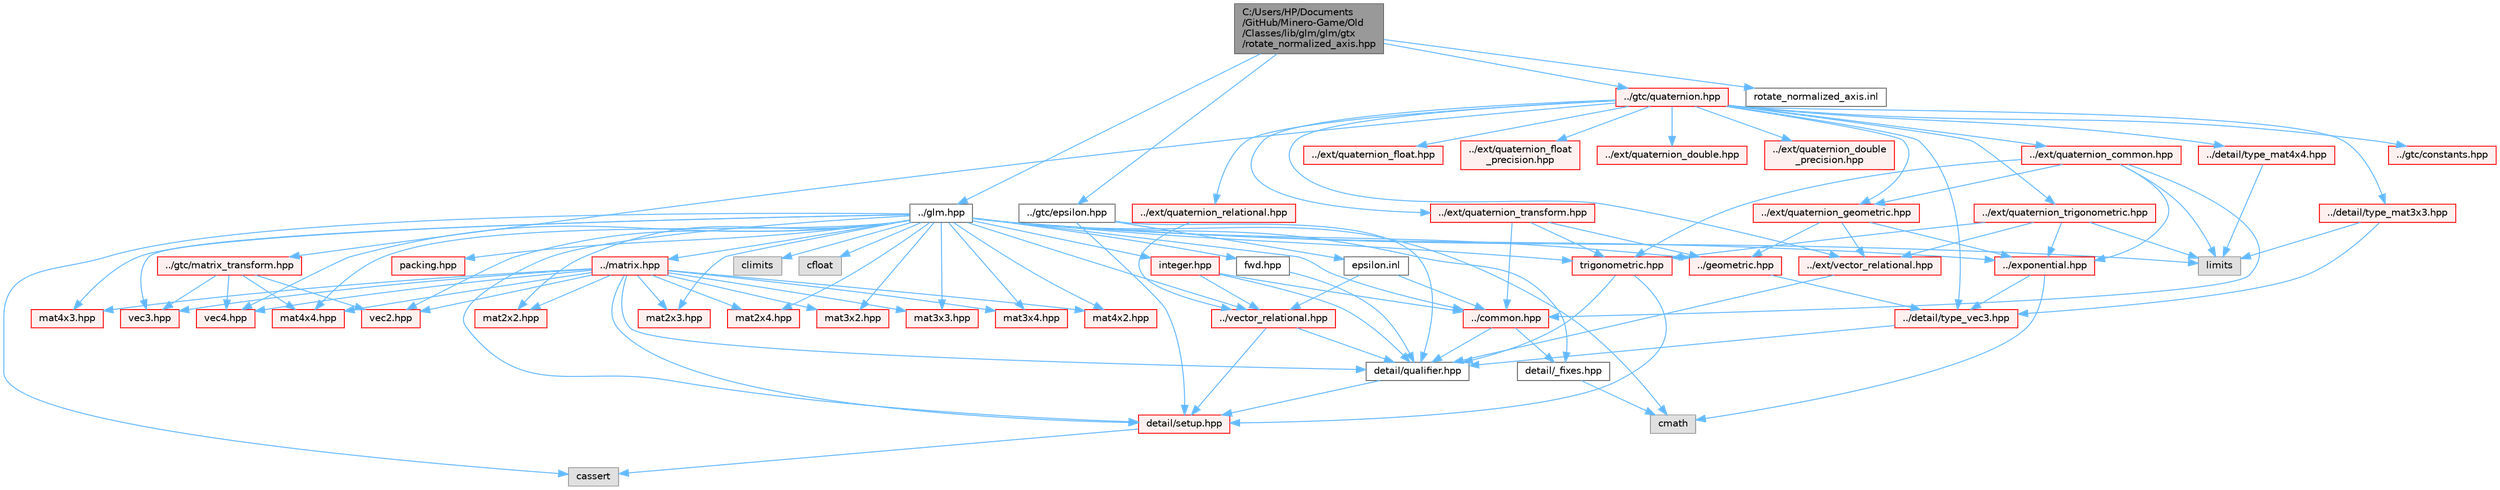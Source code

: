 digraph "C:/Users/HP/Documents/GitHub/Minero-Game/Old/Classes/lib/glm/glm/gtx/rotate_normalized_axis.hpp"
{
 // LATEX_PDF_SIZE
  bgcolor="transparent";
  edge [fontname=Helvetica,fontsize=10,labelfontname=Helvetica,labelfontsize=10];
  node [fontname=Helvetica,fontsize=10,shape=box,height=0.2,width=0.4];
  Node1 [id="Node000001",label="C:/Users/HP/Documents\l/GitHub/Minero-Game/Old\l/Classes/lib/glm/glm/gtx\l/rotate_normalized_axis.hpp",height=0.2,width=0.4,color="gray40", fillcolor="grey60", style="filled", fontcolor="black",tooltip=" "];
  Node1 -> Node2 [id="edge1_Node000001_Node000002",color="steelblue1",style="solid",tooltip=" "];
  Node2 [id="Node000002",label="../glm.hpp",height=0.2,width=0.4,color="grey40", fillcolor="white", style="filled",URL="$_old_2_classes_2lib_2glm_2glm_2glm_8hpp.html",tooltip=" "];
  Node2 -> Node3 [id="edge2_Node000002_Node000003",color="steelblue1",style="solid",tooltip=" "];
  Node3 [id="Node000003",label="detail/_fixes.hpp",height=0.2,width=0.4,color="grey40", fillcolor="white", style="filled",URL="$_old_2_classes_2lib_2glm_2glm_2detail_2__fixes_8hpp.html",tooltip=" "];
  Node3 -> Node4 [id="edge3_Node000003_Node000004",color="steelblue1",style="solid",tooltip=" "];
  Node4 [id="Node000004",label="cmath",height=0.2,width=0.4,color="grey60", fillcolor="#E0E0E0", style="filled",tooltip=" "];
  Node2 -> Node5 [id="edge4_Node000002_Node000005",color="steelblue1",style="solid",tooltip=" "];
  Node5 [id="Node000005",label="detail/setup.hpp",height=0.2,width=0.4,color="red", fillcolor="#FFF0F0", style="filled",URL="$_old_2_classes_2lib_2glm_2glm_2detail_2setup_8hpp.html",tooltip=" "];
  Node5 -> Node6 [id="edge5_Node000005_Node000006",color="steelblue1",style="solid",tooltip=" "];
  Node6 [id="Node000006",label="cassert",height=0.2,width=0.4,color="grey60", fillcolor="#E0E0E0", style="filled",tooltip=" "];
  Node2 -> Node4 [id="edge6_Node000002_Node000004",color="steelblue1",style="solid",tooltip=" "];
  Node2 -> Node9 [id="edge7_Node000002_Node000009",color="steelblue1",style="solid",tooltip=" "];
  Node9 [id="Node000009",label="climits",height=0.2,width=0.4,color="grey60", fillcolor="#E0E0E0", style="filled",tooltip=" "];
  Node2 -> Node10 [id="edge8_Node000002_Node000010",color="steelblue1",style="solid",tooltip=" "];
  Node10 [id="Node000010",label="cfloat",height=0.2,width=0.4,color="grey60", fillcolor="#E0E0E0", style="filled",tooltip=" "];
  Node2 -> Node11 [id="edge9_Node000002_Node000011",color="steelblue1",style="solid",tooltip=" "];
  Node11 [id="Node000011",label="limits",height=0.2,width=0.4,color="grey60", fillcolor="#E0E0E0", style="filled",tooltip=" "];
  Node2 -> Node6 [id="edge10_Node000002_Node000006",color="steelblue1",style="solid",tooltip=" "];
  Node2 -> Node12 [id="edge11_Node000002_Node000012",color="steelblue1",style="solid",tooltip=" "];
  Node12 [id="Node000012",label="fwd.hpp",height=0.2,width=0.4,color="grey40", fillcolor="white", style="filled",URL="$_old_2_classes_2lib_2glm_2glm_2fwd_8hpp.html",tooltip=" "];
  Node12 -> Node13 [id="edge12_Node000012_Node000013",color="steelblue1",style="solid",tooltip=" "];
  Node13 [id="Node000013",label="detail/qualifier.hpp",height=0.2,width=0.4,color="grey40", fillcolor="white", style="filled",URL="$_old_2_classes_2lib_2glm_2glm_2detail_2qualifier_8hpp.html",tooltip=" "];
  Node13 -> Node5 [id="edge13_Node000013_Node000005",color="steelblue1",style="solid",tooltip=" "];
  Node2 -> Node14 [id="edge14_Node000002_Node000014",color="steelblue1",style="solid",tooltip=" "];
  Node14 [id="Node000014",label="vec2.hpp",height=0.2,width=0.4,color="red", fillcolor="#FFF0F0", style="filled",URL="$_old_2_classes_2lib_2glm_2glm_2vec2_8hpp.html",tooltip=" "];
  Node2 -> Node30 [id="edge15_Node000002_Node000030",color="steelblue1",style="solid",tooltip=" "];
  Node30 [id="Node000030",label="vec3.hpp",height=0.2,width=0.4,color="red", fillcolor="#FFF0F0", style="filled",URL="$_old_2_classes_2lib_2glm_2glm_2vec3_8hpp.html",tooltip=" "];
  Node2 -> Node43 [id="edge16_Node000002_Node000043",color="steelblue1",style="solid",tooltip=" "];
  Node43 [id="Node000043",label="vec4.hpp",height=0.2,width=0.4,color="red", fillcolor="#FFF0F0", style="filled",URL="$_old_2_classes_2lib_2glm_2glm_2vec4_8hpp.html",tooltip=" "];
  Node2 -> Node56 [id="edge17_Node000002_Node000056",color="steelblue1",style="solid",tooltip=" "];
  Node56 [id="Node000056",label="mat2x2.hpp",height=0.2,width=0.4,color="red", fillcolor="#FFF0F0", style="filled",URL="$_old_2_classes_2lib_2glm_2glm_2mat2x2_8hpp.html",tooltip=" "];
  Node2 -> Node61 [id="edge18_Node000002_Node000061",color="steelblue1",style="solid",tooltip=" "];
  Node61 [id="Node000061",label="mat2x3.hpp",height=0.2,width=0.4,color="red", fillcolor="#FFF0F0", style="filled",URL="$_old_2_classes_2lib_2glm_2glm_2mat2x3_8hpp.html",tooltip=" "];
  Node2 -> Node68 [id="edge19_Node000002_Node000068",color="steelblue1",style="solid",tooltip=" "];
  Node68 [id="Node000068",label="mat2x4.hpp",height=0.2,width=0.4,color="red", fillcolor="#FFF0F0", style="filled",URL="$_old_2_classes_2lib_2glm_2glm_2mat2x4_8hpp.html",tooltip=" "];
  Node2 -> Node75 [id="edge20_Node000002_Node000075",color="steelblue1",style="solid",tooltip=" "];
  Node75 [id="Node000075",label="mat3x2.hpp",height=0.2,width=0.4,color="red", fillcolor="#FFF0F0", style="filled",URL="$_old_2_classes_2lib_2glm_2glm_2mat3x2_8hpp.html",tooltip=" "];
  Node2 -> Node82 [id="edge21_Node000002_Node000082",color="steelblue1",style="solid",tooltip=" "];
  Node82 [id="Node000082",label="mat3x3.hpp",height=0.2,width=0.4,color="red", fillcolor="#FFF0F0", style="filled",URL="$_old_2_classes_2lib_2glm_2glm_2mat3x3_8hpp.html",tooltip=" "];
  Node2 -> Node89 [id="edge22_Node000002_Node000089",color="steelblue1",style="solid",tooltip=" "];
  Node89 [id="Node000089",label="mat3x4.hpp",height=0.2,width=0.4,color="red", fillcolor="#FFF0F0", style="filled",URL="$_old_2_classes_2lib_2glm_2glm_2mat3x4_8hpp.html",tooltip=" "];
  Node2 -> Node96 [id="edge23_Node000002_Node000096",color="steelblue1",style="solid",tooltip=" "];
  Node96 [id="Node000096",label="mat4x2.hpp",height=0.2,width=0.4,color="red", fillcolor="#FFF0F0", style="filled",URL="$_old_2_classes_2lib_2glm_2glm_2mat4x2_8hpp.html",tooltip=" "];
  Node2 -> Node103 [id="edge24_Node000002_Node000103",color="steelblue1",style="solid",tooltip=" "];
  Node103 [id="Node000103",label="mat4x3.hpp",height=0.2,width=0.4,color="red", fillcolor="#FFF0F0", style="filled",URL="$_old_2_classes_2lib_2glm_2glm_2mat4x3_8hpp.html",tooltip=" "];
  Node2 -> Node110 [id="edge25_Node000002_Node000110",color="steelblue1",style="solid",tooltip=" "];
  Node110 [id="Node000110",label="mat4x4.hpp",height=0.2,width=0.4,color="red", fillcolor="#FFF0F0", style="filled",URL="$_old_2_classes_2lib_2glm_2glm_2mat4x4_8hpp.html",tooltip=" "];
  Node2 -> Node134 [id="edge26_Node000002_Node000134",color="steelblue1",style="solid",tooltip=" "];
  Node134 [id="Node000134",label="trigonometric.hpp",height=0.2,width=0.4,color="red", fillcolor="#FFF0F0", style="filled",URL="$_old_2_classes_2lib_2glm_2glm_2trigonometric_8hpp.html",tooltip=" "];
  Node134 -> Node5 [id="edge27_Node000134_Node000005",color="steelblue1",style="solid",tooltip=" "];
  Node134 -> Node13 [id="edge28_Node000134_Node000013",color="steelblue1",style="solid",tooltip=" "];
  Node2 -> Node120 [id="edge29_Node000002_Node000120",color="steelblue1",style="solid",tooltip=" "];
  Node120 [id="Node000120",label="../exponential.hpp",height=0.2,width=0.4,color="red", fillcolor="#FFF0F0", style="filled",URL="$_old_2_classes_2lib_2glm_2glm_2exponential_8hpp.html",tooltip=" "];
  Node120 -> Node32 [id="edge30_Node000120_Node000032",color="steelblue1",style="solid",tooltip=" "];
  Node32 [id="Node000032",label="../detail/type_vec3.hpp",height=0.2,width=0.4,color="red", fillcolor="#FFF0F0", style="filled",URL="$_old_2_classes_2lib_2glm_2glm_2detail_2type__vec3_8hpp.html",tooltip=" "];
  Node32 -> Node13 [id="edge31_Node000032_Node000013",color="steelblue1",style="solid",tooltip=" "];
  Node120 -> Node4 [id="edge32_Node000120_Node000004",color="steelblue1",style="solid",tooltip=" "];
  Node2 -> Node128 [id="edge33_Node000002_Node000128",color="steelblue1",style="solid",tooltip=" "];
  Node128 [id="Node000128",label="../common.hpp",height=0.2,width=0.4,color="red", fillcolor="#FFF0F0", style="filled",URL="$_old_2_classes_2lib_2glm_2glm_2common_8hpp.html",tooltip=" "];
  Node128 -> Node13 [id="edge34_Node000128_Node000013",color="steelblue1",style="solid",tooltip=" "];
  Node128 -> Node3 [id="edge35_Node000128_Node000003",color="steelblue1",style="solid",tooltip=" "];
  Node2 -> Node137 [id="edge36_Node000002_Node000137",color="steelblue1",style="solid",tooltip=" "];
  Node137 [id="Node000137",label="packing.hpp",height=0.2,width=0.4,color="red", fillcolor="#FFF0F0", style="filled",URL="$_old_2_classes_2lib_2glm_2glm_2packing_8hpp.html",tooltip=" "];
  Node2 -> Node118 [id="edge37_Node000002_Node000118",color="steelblue1",style="solid",tooltip=" "];
  Node118 [id="Node000118",label="../geometric.hpp",height=0.2,width=0.4,color="red", fillcolor="#FFF0F0", style="filled",URL="$_old_2_classes_2lib_2glm_2glm_2geometric_8hpp.html",tooltip=" "];
  Node118 -> Node32 [id="edge38_Node000118_Node000032",color="steelblue1",style="solid",tooltip=" "];
  Node2 -> Node60 [id="edge39_Node000002_Node000060",color="steelblue1",style="solid",tooltip=" "];
  Node60 [id="Node000060",label="../matrix.hpp",height=0.2,width=0.4,color="red", fillcolor="#FFF0F0", style="filled",URL="$_old_2_classes_2lib_2glm_2glm_2matrix_8hpp.html",tooltip=" "];
  Node60 -> Node13 [id="edge40_Node000060_Node000013",color="steelblue1",style="solid",tooltip=" "];
  Node60 -> Node5 [id="edge41_Node000060_Node000005",color="steelblue1",style="solid",tooltip=" "];
  Node60 -> Node14 [id="edge42_Node000060_Node000014",color="steelblue1",style="solid",tooltip=" "];
  Node60 -> Node30 [id="edge43_Node000060_Node000030",color="steelblue1",style="solid",tooltip=" "];
  Node60 -> Node43 [id="edge44_Node000060_Node000043",color="steelblue1",style="solid",tooltip=" "];
  Node60 -> Node56 [id="edge45_Node000060_Node000056",color="steelblue1",style="solid",tooltip=" "];
  Node60 -> Node61 [id="edge46_Node000060_Node000061",color="steelblue1",style="solid",tooltip=" "];
  Node60 -> Node68 [id="edge47_Node000060_Node000068",color="steelblue1",style="solid",tooltip=" "];
  Node60 -> Node75 [id="edge48_Node000060_Node000075",color="steelblue1",style="solid",tooltip=" "];
  Node60 -> Node82 [id="edge49_Node000060_Node000082",color="steelblue1",style="solid",tooltip=" "];
  Node60 -> Node89 [id="edge50_Node000060_Node000089",color="steelblue1",style="solid",tooltip=" "];
  Node60 -> Node96 [id="edge51_Node000060_Node000096",color="steelblue1",style="solid",tooltip=" "];
  Node60 -> Node103 [id="edge52_Node000060_Node000103",color="steelblue1",style="solid",tooltip=" "];
  Node60 -> Node110 [id="edge53_Node000060_Node000110",color="steelblue1",style="solid",tooltip=" "];
  Node2 -> Node124 [id="edge54_Node000002_Node000124",color="steelblue1",style="solid",tooltip=" "];
  Node124 [id="Node000124",label="../vector_relational.hpp",height=0.2,width=0.4,color="red", fillcolor="#FFF0F0", style="filled",URL="$_old_2_classes_2lib_2glm_2glm_2vector__relational_8hpp.html",tooltip=" "];
  Node124 -> Node13 [id="edge55_Node000124_Node000013",color="steelblue1",style="solid",tooltip=" "];
  Node124 -> Node5 [id="edge56_Node000124_Node000005",color="steelblue1",style="solid",tooltip=" "];
  Node2 -> Node141 [id="edge57_Node000002_Node000141",color="steelblue1",style="solid",tooltip=" "];
  Node141 [id="Node000141",label="integer.hpp",height=0.2,width=0.4,color="red", fillcolor="#FFF0F0", style="filled",URL="$_old_2_classes_2lib_2glm_2glm_2integer_8hpp.html",tooltip=" "];
  Node141 -> Node13 [id="edge58_Node000141_Node000013",color="steelblue1",style="solid",tooltip=" "];
  Node141 -> Node128 [id="edge59_Node000141_Node000128",color="steelblue1",style="solid",tooltip=" "];
  Node141 -> Node124 [id="edge60_Node000141_Node000124",color="steelblue1",style="solid",tooltip=" "];
  Node1 -> Node145 [id="edge61_Node000001_Node000145",color="steelblue1",style="solid",tooltip=" "];
  Node145 [id="Node000145",label="../gtc/epsilon.hpp",height=0.2,width=0.4,color="grey40", fillcolor="white", style="filled",URL="$_old_2_classes_2lib_2glm_2glm_2gtc_2epsilon_8hpp.html",tooltip=" "];
  Node145 -> Node5 [id="edge62_Node000145_Node000005",color="steelblue1",style="solid",tooltip=" "];
  Node145 -> Node13 [id="edge63_Node000145_Node000013",color="steelblue1",style="solid",tooltip=" "];
  Node145 -> Node146 [id="edge64_Node000145_Node000146",color="steelblue1",style="solid",tooltip=" "];
  Node146 [id="Node000146",label="epsilon.inl",height=0.2,width=0.4,color="grey40", fillcolor="white", style="filled",URL="$_old_2_classes_2lib_2glm_2glm_2gtc_2epsilon_8inl.html",tooltip=" "];
  Node146 -> Node124 [id="edge65_Node000146_Node000124",color="steelblue1",style="solid",tooltip=" "];
  Node146 -> Node128 [id="edge66_Node000146_Node000128",color="steelblue1",style="solid",tooltip=" "];
  Node1 -> Node147 [id="edge67_Node000001_Node000147",color="steelblue1",style="solid",tooltip=" "];
  Node147 [id="Node000147",label="../gtc/quaternion.hpp",height=0.2,width=0.4,color="red", fillcolor="#FFF0F0", style="filled",URL="$_old_2_classes_2lib_2glm_2glm_2gtc_2quaternion_8hpp.html",tooltip=" "];
  Node147 -> Node148 [id="edge68_Node000147_Node000148",color="steelblue1",style="solid",tooltip=" "];
  Node148 [id="Node000148",label="../gtc/constants.hpp",height=0.2,width=0.4,color="red", fillcolor="#FFF0F0", style="filled",URL="$_old_2_classes_2lib_2glm_2glm_2gtc_2constants_8hpp.html",tooltip=" "];
  Node147 -> Node152 [id="edge69_Node000147_Node000152",color="steelblue1",style="solid",tooltip=" "];
  Node152 [id="Node000152",label="../gtc/matrix_transform.hpp",height=0.2,width=0.4,color="red", fillcolor="#FFF0F0", style="filled",URL="$_old_2_classes_2lib_2glm_2glm_2gtc_2matrix__transform_8hpp.html",tooltip=" "];
  Node152 -> Node110 [id="edge70_Node000152_Node000110",color="steelblue1",style="solid",tooltip=" "];
  Node152 -> Node14 [id="edge71_Node000152_Node000014",color="steelblue1",style="solid",tooltip=" "];
  Node152 -> Node30 [id="edge72_Node000152_Node000030",color="steelblue1",style="solid",tooltip=" "];
  Node152 -> Node43 [id="edge73_Node000152_Node000043",color="steelblue1",style="solid",tooltip=" "];
  Node147 -> Node160 [id="edge74_Node000147_Node000160",color="steelblue1",style="solid",tooltip=" "];
  Node160 [id="Node000160",label="../ext/vector_relational.hpp",height=0.2,width=0.4,color="red", fillcolor="#FFF0F0", style="filled",URL="$_old_2_classes_2lib_2glm_2glm_2ext_2vector__relational_8hpp.html",tooltip=" "];
  Node160 -> Node13 [id="edge75_Node000160_Node000013",color="steelblue1",style="solid",tooltip=" "];
  Node147 -> Node163 [id="edge76_Node000147_Node000163",color="steelblue1",style="solid",tooltip=" "];
  Node163 [id="Node000163",label="../ext/quaternion_common.hpp",height=0.2,width=0.4,color="red", fillcolor="#FFF0F0", style="filled",URL="$_old_2_classes_2lib_2glm_2glm_2ext_2quaternion__common_8hpp.html",tooltip=" "];
  Node163 -> Node164 [id="edge77_Node000163_Node000164",color="steelblue1",style="solid",tooltip=" "];
  Node164 [id="Node000164",label="../ext/quaternion_geometric.hpp",height=0.2,width=0.4,color="red", fillcolor="#FFF0F0", style="filled",URL="$_old_2_classes_2lib_2glm_2glm_2ext_2quaternion__geometric_8hpp.html",tooltip=" "];
  Node164 -> Node118 [id="edge78_Node000164_Node000118",color="steelblue1",style="solid",tooltip=" "];
  Node164 -> Node120 [id="edge79_Node000164_Node000120",color="steelblue1",style="solid",tooltip=" "];
  Node164 -> Node160 [id="edge80_Node000164_Node000160",color="steelblue1",style="solid",tooltip=" "];
  Node163 -> Node128 [id="edge81_Node000163_Node000128",color="steelblue1",style="solid",tooltip=" "];
  Node163 -> Node134 [id="edge82_Node000163_Node000134",color="steelblue1",style="solid",tooltip=" "];
  Node163 -> Node120 [id="edge83_Node000163_Node000120",color="steelblue1",style="solid",tooltip=" "];
  Node163 -> Node11 [id="edge84_Node000163_Node000011",color="steelblue1",style="solid",tooltip=" "];
  Node147 -> Node168 [id="edge85_Node000147_Node000168",color="steelblue1",style="solid",tooltip=" "];
  Node168 [id="Node000168",label="../ext/quaternion_float.hpp",height=0.2,width=0.4,color="red", fillcolor="#FFF0F0", style="filled",URL="$_old_2_classes_2lib_2glm_2glm_2ext_2quaternion__float_8hpp.html",tooltip=" "];
  Node147 -> Node173 [id="edge86_Node000147_Node000173",color="steelblue1",style="solid",tooltip=" "];
  Node173 [id="Node000173",label="../ext/quaternion_float\l_precision.hpp",height=0.2,width=0.4,color="red", fillcolor="#FFF0F0", style="filled",URL="$_old_2_classes_2lib_2glm_2glm_2ext_2quaternion__float__precision_8hpp.html",tooltip=" "];
  Node147 -> Node174 [id="edge87_Node000147_Node000174",color="steelblue1",style="solid",tooltip=" "];
  Node174 [id="Node000174",label="../ext/quaternion_double.hpp",height=0.2,width=0.4,color="red", fillcolor="#FFF0F0", style="filled",URL="$_old_2_classes_2lib_2glm_2glm_2ext_2quaternion__double_8hpp.html",tooltip=" "];
  Node147 -> Node175 [id="edge88_Node000147_Node000175",color="steelblue1",style="solid",tooltip=" "];
  Node175 [id="Node000175",label="../ext/quaternion_double\l_precision.hpp",height=0.2,width=0.4,color="red", fillcolor="#FFF0F0", style="filled",URL="$_old_2_classes_2lib_2glm_2glm_2ext_2quaternion__double__precision_8hpp.html",tooltip=" "];
  Node147 -> Node170 [id="edge89_Node000147_Node000170",color="steelblue1",style="solid",tooltip=" "];
  Node170 [id="Node000170",label="../ext/quaternion_relational.hpp",height=0.2,width=0.4,color="red", fillcolor="#FFF0F0", style="filled",URL="$_old_2_classes_2lib_2glm_2glm_2ext_2quaternion__relational_8hpp.html",tooltip=" "];
  Node170 -> Node124 [id="edge90_Node000170_Node000124",color="steelblue1",style="solid",tooltip=" "];
  Node147 -> Node164 [id="edge91_Node000147_Node000164",color="steelblue1",style="solid",tooltip=" "];
  Node147 -> Node176 [id="edge92_Node000147_Node000176",color="steelblue1",style="solid",tooltip=" "];
  Node176 [id="Node000176",label="../ext/quaternion_trigonometric.hpp",height=0.2,width=0.4,color="red", fillcolor="#FFF0F0", style="filled",URL="$_old_2_classes_2lib_2glm_2glm_2ext_2quaternion__trigonometric_8hpp.html",tooltip=" "];
  Node176 -> Node134 [id="edge93_Node000176_Node000134",color="steelblue1",style="solid",tooltip=" "];
  Node176 -> Node120 [id="edge94_Node000176_Node000120",color="steelblue1",style="solid",tooltip=" "];
  Node176 -> Node160 [id="edge95_Node000176_Node000160",color="steelblue1",style="solid",tooltip=" "];
  Node176 -> Node11 [id="edge96_Node000176_Node000011",color="steelblue1",style="solid",tooltip=" "];
  Node147 -> Node178 [id="edge97_Node000147_Node000178",color="steelblue1",style="solid",tooltip=" "];
  Node178 [id="Node000178",label="../ext/quaternion_transform.hpp",height=0.2,width=0.4,color="red", fillcolor="#FFF0F0", style="filled",URL="$_old_2_classes_2lib_2glm_2glm_2ext_2quaternion__transform_8hpp.html",tooltip=" "];
  Node178 -> Node128 [id="edge98_Node000178_Node000128",color="steelblue1",style="solid",tooltip=" "];
  Node178 -> Node134 [id="edge99_Node000178_Node000134",color="steelblue1",style="solid",tooltip=" "];
  Node178 -> Node118 [id="edge100_Node000178_Node000118",color="steelblue1",style="solid",tooltip=" "];
  Node147 -> Node84 [id="edge101_Node000147_Node000084",color="steelblue1",style="solid",tooltip=" "];
  Node84 [id="Node000084",label="../detail/type_mat3x3.hpp",height=0.2,width=0.4,color="red", fillcolor="#FFF0F0", style="filled",URL="$_old_2_classes_2lib_2glm_2glm_2detail_2type__mat3x3_8hpp.html",tooltip=" "];
  Node84 -> Node32 [id="edge102_Node000084_Node000032",color="steelblue1",style="solid",tooltip=" "];
  Node84 -> Node11 [id="edge103_Node000084_Node000011",color="steelblue1",style="solid",tooltip=" "];
  Node147 -> Node112 [id="edge104_Node000147_Node000112",color="steelblue1",style="solid",tooltip=" "];
  Node112 [id="Node000112",label="../detail/type_mat4x4.hpp",height=0.2,width=0.4,color="red", fillcolor="#FFF0F0", style="filled",URL="$_old_2_classes_2lib_2glm_2glm_2detail_2type__mat4x4_8hpp.html",tooltip=" "];
  Node112 -> Node11 [id="edge105_Node000112_Node000011",color="steelblue1",style="solid",tooltip=" "];
  Node147 -> Node32 [id="edge106_Node000147_Node000032",color="steelblue1",style="solid",tooltip=" "];
  Node1 -> Node181 [id="edge107_Node000001_Node000181",color="steelblue1",style="solid",tooltip=" "];
  Node181 [id="Node000181",label="rotate_normalized_axis.inl",height=0.2,width=0.4,color="grey40", fillcolor="white", style="filled",URL="$_old_2_classes_2lib_2glm_2glm_2gtx_2rotate__normalized__axis_8inl.html",tooltip=" "];
}
